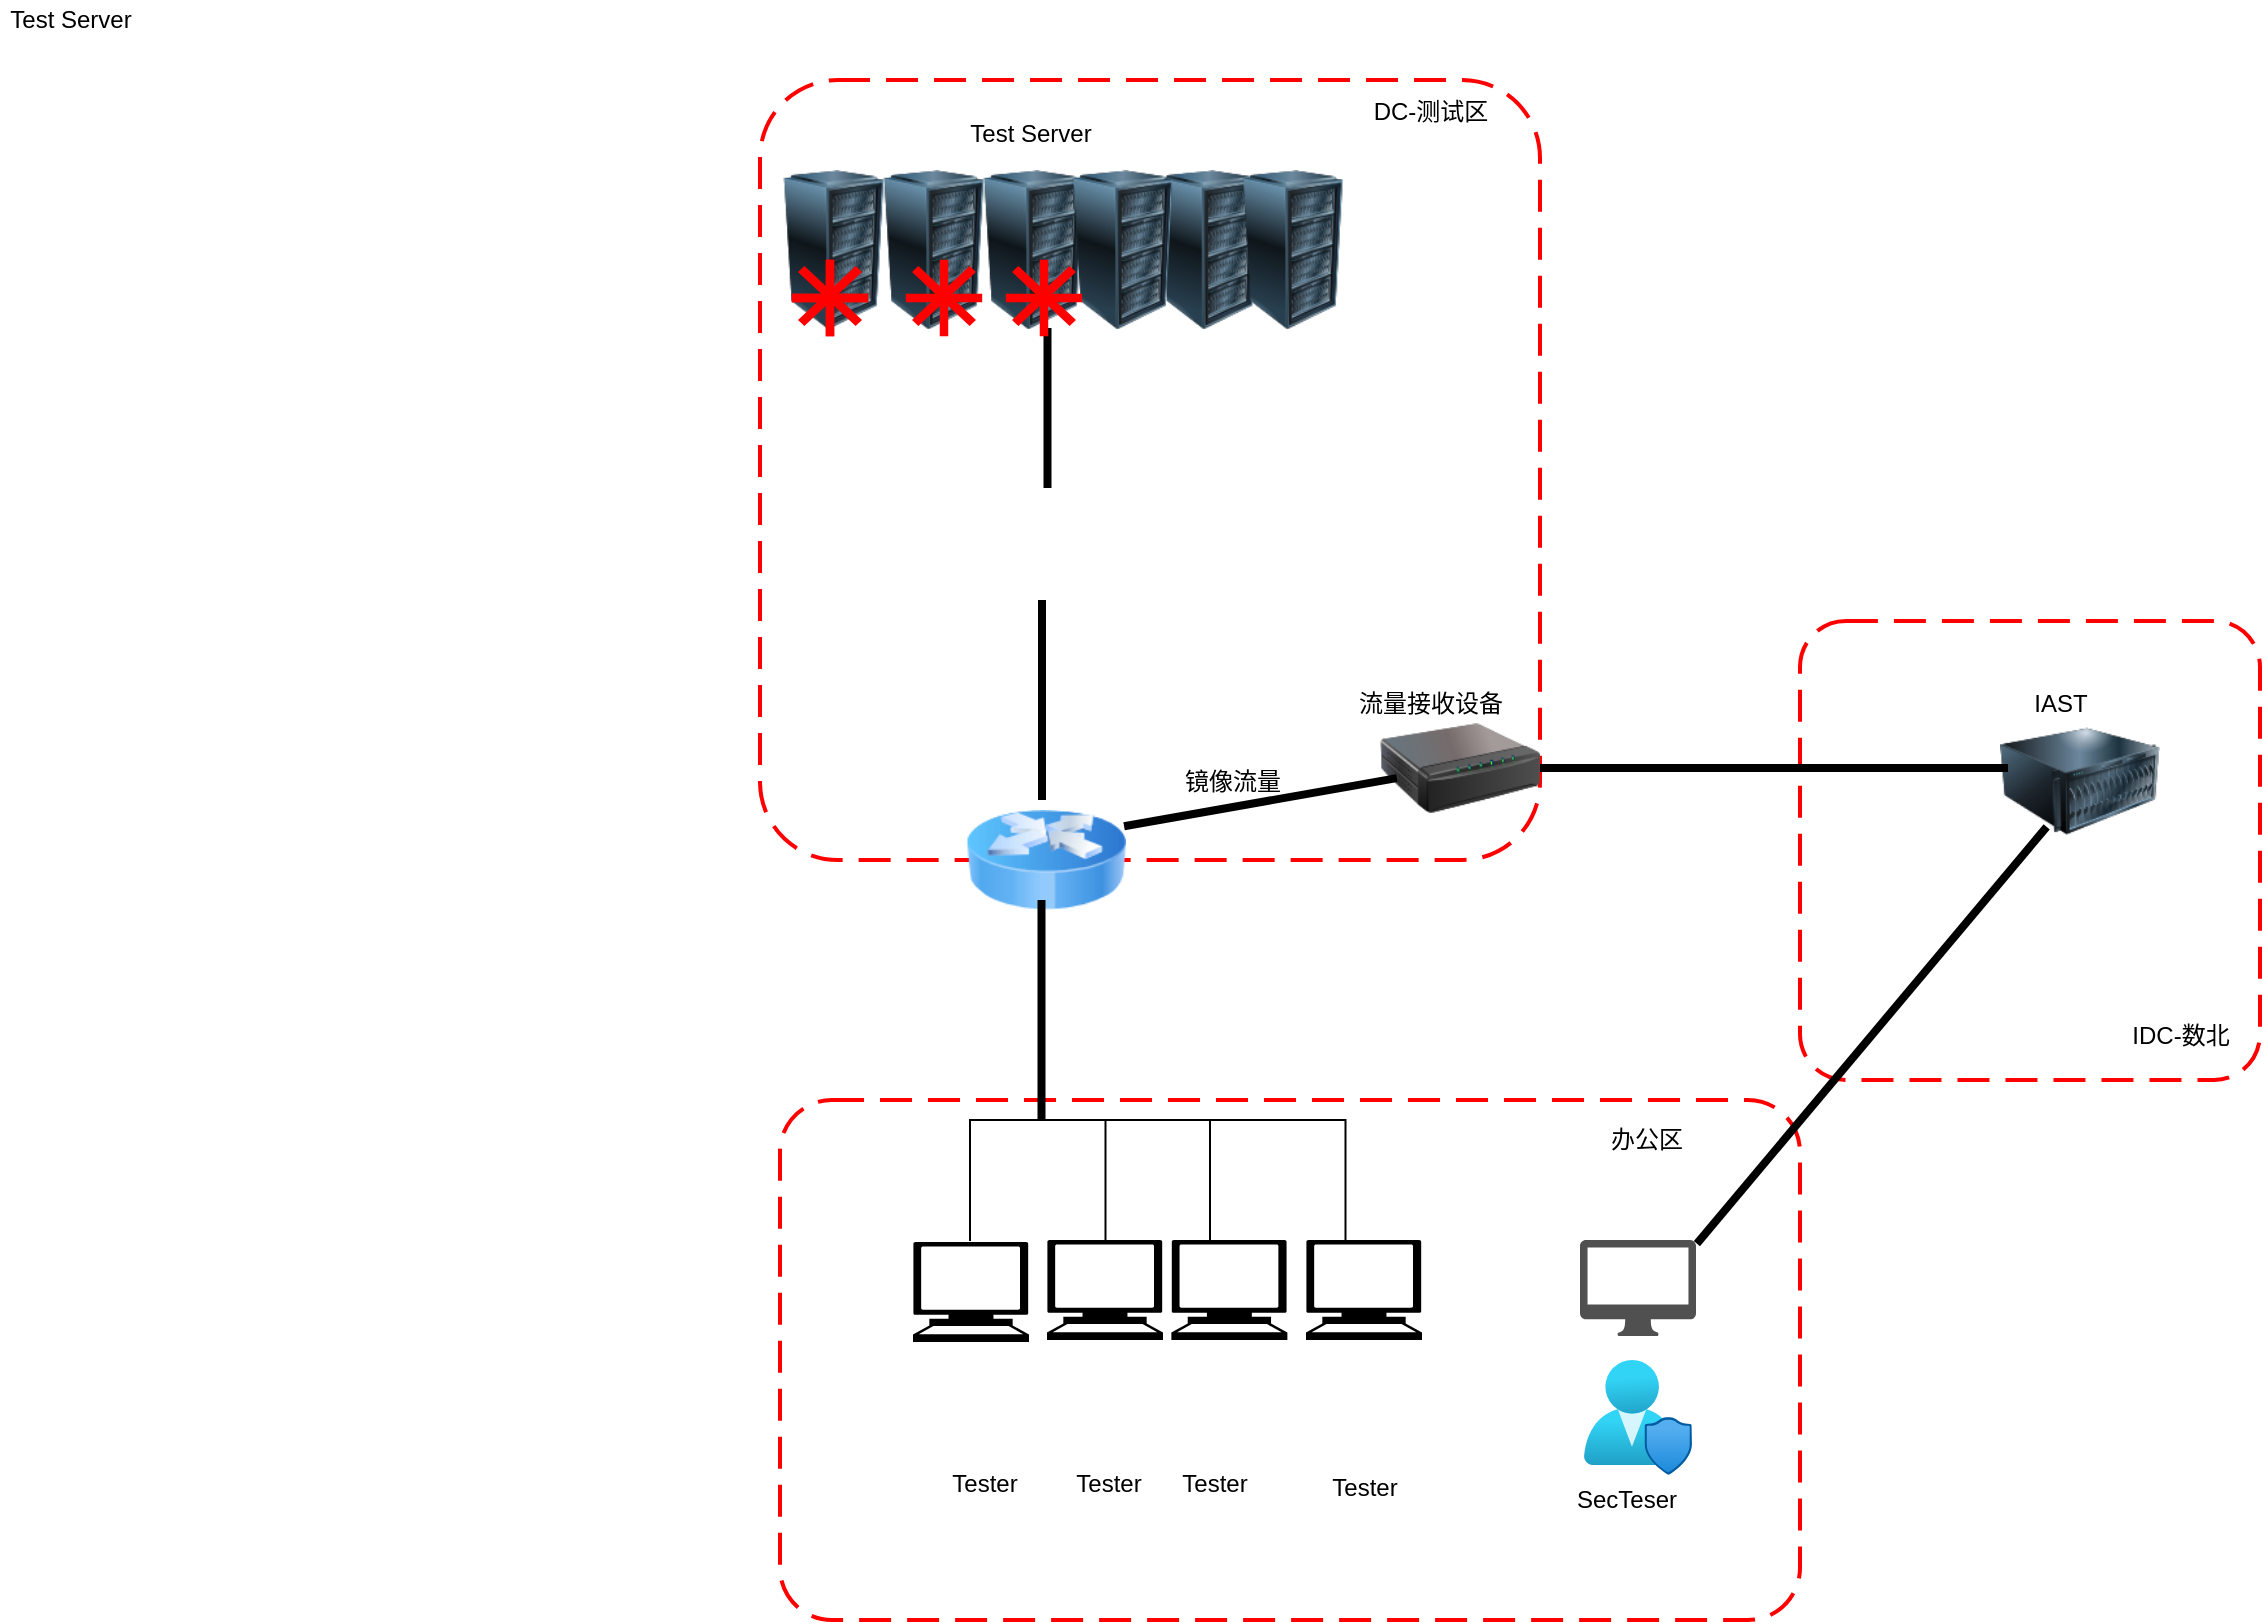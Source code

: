 <mxfile version="13.10.0" type="github">
  <diagram name="Page-1" id="822b0af5-4adb-64df-f703-e8dfc1f81529">
    <mxGraphModel dx="3049" dy="790" grid="1" gridSize="10" guides="1" tooltips="1" connect="1" arrows="1" fold="1" page="1" pageScale="1" pageWidth="1100" pageHeight="850" background="#ffffff" math="0" shadow="0">
      <root>
        <mxCell id="0" />
        <mxCell id="1" parent="0" />
        <mxCell id="K7k0_T_SSJ15ffRAY8dM-1" value="" style="image;html=1;image=img/lib/clip_art/computers/Server_128x128.png" vertex="1" parent="1">
          <mxGeometry x="780" y="400.5" width="80" height="80" as="geometry" />
        </mxCell>
        <mxCell id="K7k0_T_SSJ15ffRAY8dM-4" value="" style="rounded=1;arcSize=10;dashed=1;strokeColor=#ff0000;fillColor=none;gradientColor=none;dashPattern=8 4;strokeWidth=2;" vertex="1" parent="1">
          <mxGeometry x="680" y="360.5" width="230" height="229.5" as="geometry" />
        </mxCell>
        <mxCell id="K7k0_T_SSJ15ffRAY8dM-6" value="" style="rounded=1;arcSize=10;dashed=1;strokeColor=#ff0000;fillColor=none;gradientColor=none;dashPattern=8 4;strokeWidth=2;" vertex="1" parent="1">
          <mxGeometry x="160" y="90" width="390" height="390" as="geometry" />
        </mxCell>
        <mxCell id="K7k0_T_SSJ15ffRAY8dM-7" value="" style="rounded=1;arcSize=10;dashed=1;strokeColor=#ff0000;fillColor=none;gradientColor=none;dashPattern=8 4;strokeWidth=2;" vertex="1" parent="1">
          <mxGeometry x="170" y="600" width="510" height="260" as="geometry" />
        </mxCell>
        <mxCell id="K7k0_T_SSJ15ffRAY8dM-8" value="DC-测试区" style="text;html=1;align=center;verticalAlign=middle;resizable=0;points=[];autosize=1;" vertex="1" parent="1">
          <mxGeometry x="460" y="96" width="70" height="20" as="geometry" />
        </mxCell>
        <mxCell id="K7k0_T_SSJ15ffRAY8dM-9" value="办公区" style="text;html=1;align=center;verticalAlign=middle;resizable=0;points=[];autosize=1;" vertex="1" parent="1">
          <mxGeometry x="578" y="610" width="50" height="20" as="geometry" />
        </mxCell>
        <mxCell id="K7k0_T_SSJ15ffRAY8dM-10" value="" style="shape=image;html=1;verticalAlign=top;verticalLabelPosition=bottom;labelBackgroundColor=#ffffff;imageAspect=0;aspect=fixed;image=https://cdn4.iconfinder.com/data/icons/REALVISTA/project_managment/png/128/tester.png" vertex="1" parent="1">
          <mxGeometry x="241" y="720.5" width="59" height="59" as="geometry" />
        </mxCell>
        <mxCell id="K7k0_T_SSJ15ffRAY8dM-12" value="" style="image;html=1;image=img/lib/clip_art/networking/Print_Server_128x128.png" vertex="1" parent="1">
          <mxGeometry x="470" y="394" width="80" height="80" as="geometry" />
        </mxCell>
        <mxCell id="K7k0_T_SSJ15ffRAY8dM-18" value="" style="image;html=1;image=img/lib/clip_art/computers/Server_Rack_128x128.png" vertex="1" parent="1">
          <mxGeometry x="207" y="135" width="80" height="80" as="geometry" />
        </mxCell>
        <mxCell id="K7k0_T_SSJ15ffRAY8dM-20" value="" style="image;html=1;image=img/lib/clip_art/networking/Router_Icon_128x128.png" vertex="1" parent="1">
          <mxGeometry x="263" y="440" width="80" height="80" as="geometry" />
        </mxCell>
        <mxCell id="K7k0_T_SSJ15ffRAY8dM-24" value="" style="image;html=1;image=img/lib/clip_art/computers/Server_Rack_128x128.png" vertex="1" parent="1">
          <mxGeometry x="157" y="135" width="80" height="80" as="geometry" />
        </mxCell>
        <mxCell id="K7k0_T_SSJ15ffRAY8dM-25" value="" style="image;html=1;image=img/lib/clip_art/computers/Server_Rack_128x128.png" vertex="1" parent="1">
          <mxGeometry x="257" y="135" width="80" height="80" as="geometry" />
        </mxCell>
        <mxCell id="K7k0_T_SSJ15ffRAY8dM-26" value="" style="image;html=1;image=img/lib/clip_art/computers/Server_Rack_128x128.png" vertex="1" parent="1">
          <mxGeometry x="344.75" y="135" width="80" height="80" as="geometry" />
        </mxCell>
        <mxCell id="K7k0_T_SSJ15ffRAY8dM-27" value="" style="image;html=1;image=img/lib/clip_art/computers/Server_Rack_128x128.png" vertex="1" parent="1">
          <mxGeometry x="301.5" y="135" width="80" height="80" as="geometry" />
        </mxCell>
        <mxCell id="K7k0_T_SSJ15ffRAY8dM-28" value="" style="shape=image;html=1;verticalAlign=top;verticalLabelPosition=bottom;labelBackgroundColor=#ffffff;imageAspect=0;aspect=fixed;image=https://cdn4.iconfinder.com/data/icons/logos-brands-5/24/nginx-128.png" vertex="1" parent="1">
          <mxGeometry x="273.25" y="290" width="59.5" height="59.5" as="geometry" />
        </mxCell>
        <mxCell id="K7k0_T_SSJ15ffRAY8dM-37" value="" style="line;strokeWidth=4;direction=south;html=1;perimeter=backbonePerimeter;points=[];outlineConnect=0;" vertex="1" parent="1">
          <mxGeometry x="295.75" y="500" width="10" height="110" as="geometry" />
        </mxCell>
        <mxCell id="K7k0_T_SSJ15ffRAY8dM-38" value="" style="line;strokeWidth=4;direction=south;html=1;perimeter=backbonePerimeter;points=[];outlineConnect=0;" vertex="1" parent="1">
          <mxGeometry x="296" y="350" width="10" height="100" as="geometry" />
        </mxCell>
        <mxCell id="K7k0_T_SSJ15ffRAY8dM-39" value="" style="line;strokeWidth=4;direction=south;html=1;perimeter=backbonePerimeter;points=[];outlineConnect=0;" vertex="1" parent="1">
          <mxGeometry x="298.75" y="214" width="10" height="80" as="geometry" />
        </mxCell>
        <mxCell id="K7k0_T_SSJ15ffRAY8dM-40" value="" style="line;strokeWidth=4;html=1;perimeter=backbonePerimeter;points=[];outlineConnect=0;rotation=-10;" vertex="1" parent="1">
          <mxGeometry x="340.99" y="446.1" width="138.5" height="10" as="geometry" />
        </mxCell>
        <mxCell id="K7k0_T_SSJ15ffRAY8dM-41" value="" style="line;strokeWidth=4;html=1;perimeter=backbonePerimeter;points=[];outlineConnect=0;" vertex="1" parent="1">
          <mxGeometry x="550" y="429" width="234" height="10" as="geometry" />
        </mxCell>
        <mxCell id="K7k0_T_SSJ15ffRAY8dM-42" value="Test Server" style="text;html=1;align=center;verticalAlign=middle;resizable=0;points=[];autosize=1;" vertex="1" parent="1">
          <mxGeometry x="-220" y="50" width="70" height="20" as="geometry" />
        </mxCell>
        <mxCell id="K7k0_T_SSJ15ffRAY8dM-43" value="Test Server" style="text;html=1;align=center;verticalAlign=middle;resizable=0;points=[];autosize=1;" vertex="1" parent="1">
          <mxGeometry x="260" y="107" width="70" height="20" as="geometry" />
        </mxCell>
        <mxCell id="K7k0_T_SSJ15ffRAY8dM-44" value="镜像流量" style="text;html=1;align=center;verticalAlign=middle;resizable=0;points=[];autosize=1;" vertex="1" parent="1">
          <mxGeometry x="365.69" y="430.5" width="60" height="20" as="geometry" />
        </mxCell>
        <mxCell id="K7k0_T_SSJ15ffRAY8dM-46" value="流量接收设备" style="text;html=1;align=center;verticalAlign=middle;resizable=0;points=[];autosize=1;" vertex="1" parent="1">
          <mxGeometry x="449.88" y="392" width="90" height="20" as="geometry" />
        </mxCell>
        <mxCell id="K7k0_T_SSJ15ffRAY8dM-47" value="IAST" style="text;html=1;align=center;verticalAlign=middle;resizable=0;points=[];autosize=1;" vertex="1" parent="1">
          <mxGeometry x="790" y="392" width="40" height="20" as="geometry" />
        </mxCell>
        <mxCell id="K7k0_T_SSJ15ffRAY8dM-48" value="" style="shape=partialRectangle;whiteSpace=wrap;html=1;bottom=1;right=1;left=1;top=0;fillColor=none;routingCenterX=-0.5;rotation=-180;" vertex="1" parent="1">
          <mxGeometry x="265" y="610" width="120" height="60" as="geometry" />
        </mxCell>
        <mxCell id="K7k0_T_SSJ15ffRAY8dM-50" value="" style="shape=partialRectangle;whiteSpace=wrap;html=1;bottom=1;right=1;left=1;top=0;fillColor=none;routingCenterX=-0.5;rotation=-180;" vertex="1" parent="1">
          <mxGeometry x="332.75" y="610" width="120" height="60" as="geometry" />
        </mxCell>
        <mxCell id="K7k0_T_SSJ15ffRAY8dM-51" value="" style="shape=image;html=1;verticalAlign=top;verticalLabelPosition=bottom;labelBackgroundColor=#ffffff;imageAspect=0;aspect=fixed;image=https://cdn4.iconfinder.com/data/icons/REALVISTA/project_managment/png/128/tester.png" vertex="1" parent="1">
          <mxGeometry x="308" y="722.5" width="59" height="59" as="geometry" />
        </mxCell>
        <mxCell id="K7k0_T_SSJ15ffRAY8dM-53" value="" style="shape=image;html=1;verticalAlign=top;verticalLabelPosition=bottom;labelBackgroundColor=#ffffff;imageAspect=0;aspect=fixed;image=https://cdn4.iconfinder.com/data/icons/REALVISTA/project_managment/png/128/tester.png" vertex="1" parent="1">
          <mxGeometry x="360" y="723.5" width="59" height="59" as="geometry" />
        </mxCell>
        <mxCell id="K7k0_T_SSJ15ffRAY8dM-55" value="" style="shape=image;html=1;verticalAlign=top;verticalLabelPosition=bottom;labelBackgroundColor=#ffffff;imageAspect=0;aspect=fixed;image=https://cdn4.iconfinder.com/data/icons/REALVISTA/project_managment/png/128/tester.png" vertex="1" parent="1">
          <mxGeometry x="432" y="724.5" width="59" height="59" as="geometry" />
        </mxCell>
        <mxCell id="K7k0_T_SSJ15ffRAY8dM-58" value="" style="shape=mxgraph.signs.tech.computer;html=1;pointerEvents=1;fillColor=#000000;strokeColor=none;verticalLabelPosition=bottom;verticalAlign=top;align=center;" vertex="1" parent="1">
          <mxGeometry x="236.5" y="671" width="58" height="50" as="geometry" />
        </mxCell>
        <mxCell id="K7k0_T_SSJ15ffRAY8dM-59" value="" style="shape=mxgraph.signs.tech.computer;html=1;pointerEvents=1;fillColor=#000000;strokeColor=none;verticalLabelPosition=bottom;verticalAlign=top;align=center;" vertex="1" parent="1">
          <mxGeometry x="303.5" y="670" width="58" height="50" as="geometry" />
        </mxCell>
        <mxCell id="K7k0_T_SSJ15ffRAY8dM-60" value="" style="shape=mxgraph.signs.tech.computer;html=1;pointerEvents=1;fillColor=#000000;strokeColor=none;verticalLabelPosition=bottom;verticalAlign=top;align=center;" vertex="1" parent="1">
          <mxGeometry x="365.69" y="670" width="58" height="50" as="geometry" />
        </mxCell>
        <mxCell id="K7k0_T_SSJ15ffRAY8dM-61" value="" style="shape=mxgraph.signs.tech.computer;html=1;pointerEvents=1;fillColor=#000000;strokeColor=none;verticalLabelPosition=bottom;verticalAlign=top;align=center;" vertex="1" parent="1">
          <mxGeometry x="433" y="670" width="58" height="50" as="geometry" />
        </mxCell>
        <mxCell id="K7k0_T_SSJ15ffRAY8dM-62" value="" style="pointerEvents=1;shadow=0;dashed=0;html=1;strokeColor=none;fillColor=#505050;labelPosition=center;verticalLabelPosition=bottom;verticalAlign=top;outlineConnect=0;align=center;shape=mxgraph.office.devices.mac_client;" vertex="1" parent="1">
          <mxGeometry x="570" y="670" width="58" height="48" as="geometry" />
        </mxCell>
        <mxCell id="K7k0_T_SSJ15ffRAY8dM-63" value="" style="aspect=fixed;html=1;points=[];align=center;image;fontSize=12;image=img/lib/azure2/management_governance/User_Privacy.svg;" vertex="1" parent="1">
          <mxGeometry x="572" y="730" width="54" height="57.38" as="geometry" />
        </mxCell>
        <mxCell id="K7k0_T_SSJ15ffRAY8dM-65" value="" style="line;strokeWidth=4;html=1;perimeter=backbonePerimeter;points=[];outlineConnect=0;rotation=-50;" vertex="1" parent="1">
          <mxGeometry x="579.86" y="562.62" width="272.08" height="10" as="geometry" />
        </mxCell>
        <mxCell id="K7k0_T_SSJ15ffRAY8dM-69" value="" style="shape=mxgraph.mockup.markup.redX;fillColor=#ff0000;html=1;shadow=0;strokeColor=none;rotation=-225;direction=south;" vertex="1" parent="1">
          <mxGeometry x="237" y="184" width="30" height="30" as="geometry" />
        </mxCell>
        <mxCell id="K7k0_T_SSJ15ffRAY8dM-70" value="" style="shape=mxgraph.mockup.markup.redX;fillColor=#ff0000;html=1;shadow=0;strokeColor=none;rotation=90;" vertex="1" parent="1">
          <mxGeometry x="237" y="182" width="30" height="32" as="geometry" />
        </mxCell>
        <mxCell id="K7k0_T_SSJ15ffRAY8dM-71" value="" style="shape=mxgraph.mockup.markup.redX;fillColor=#ff0000;html=1;shadow=0;strokeColor=none;rotation=-225;direction=south;" vertex="1" parent="1">
          <mxGeometry x="180" y="184" width="30" height="30" as="geometry" />
        </mxCell>
        <mxCell id="K7k0_T_SSJ15ffRAY8dM-72" value="" style="shape=mxgraph.mockup.markup.redX;fillColor=#ff0000;html=1;shadow=0;strokeColor=none;rotation=90;" vertex="1" parent="1">
          <mxGeometry x="180" y="182" width="30" height="32" as="geometry" />
        </mxCell>
        <mxCell id="K7k0_T_SSJ15ffRAY8dM-73" value="" style="shape=mxgraph.mockup.markup.redX;fillColor=#ff0000;html=1;shadow=0;strokeColor=none;rotation=-225;direction=south;" vertex="1" parent="1">
          <mxGeometry x="180" y="184" width="30" height="30" as="geometry" />
        </mxCell>
        <mxCell id="K7k0_T_SSJ15ffRAY8dM-74" value="" style="shape=mxgraph.mockup.markup.redX;fillColor=#ff0000;html=1;shadow=0;strokeColor=none;rotation=-225;direction=south;" vertex="1" parent="1">
          <mxGeometry x="287" y="184" width="30" height="30" as="geometry" />
        </mxCell>
        <mxCell id="K7k0_T_SSJ15ffRAY8dM-75" value="" style="shape=mxgraph.mockup.markup.redX;fillColor=#ff0000;html=1;shadow=0;strokeColor=none;rotation=90;" vertex="1" parent="1">
          <mxGeometry x="287" y="182" width="30" height="32" as="geometry" />
        </mxCell>
        <mxCell id="K7k0_T_SSJ15ffRAY8dM-76" value="" style="image;html=1;image=img/lib/clip_art/computers/Server_Rack_128x128.png" vertex="1" parent="1">
          <mxGeometry x="381.5" y="135" width="90" height="80" as="geometry" />
        </mxCell>
        <mxCell id="K7k0_T_SSJ15ffRAY8dM-77" value="IDC-数北" style="text;html=1;align=center;verticalAlign=middle;resizable=0;points=[];autosize=1;" vertex="1" parent="1">
          <mxGeometry x="840" y="557.89" width="60" height="20" as="geometry" />
        </mxCell>
        <mxCell id="K7k0_T_SSJ15ffRAY8dM-78" value="Tester" style="text;html=1;align=center;verticalAlign=middle;resizable=0;points=[];autosize=1;" vertex="1" parent="1">
          <mxGeometry x="246.75" y="781.5" width="50" height="20" as="geometry" />
        </mxCell>
        <mxCell id="K7k0_T_SSJ15ffRAY8dM-79" value="Tester" style="text;html=1;align=center;verticalAlign=middle;resizable=0;points=[];autosize=1;" vertex="1" parent="1">
          <mxGeometry x="308.75" y="781.5" width="50" height="20" as="geometry" />
        </mxCell>
        <mxCell id="K7k0_T_SSJ15ffRAY8dM-80" value="Tester" style="text;html=1;align=center;verticalAlign=middle;resizable=0;points=[];autosize=1;" vertex="1" parent="1">
          <mxGeometry x="361.5" y="781.5" width="50" height="20" as="geometry" />
        </mxCell>
        <mxCell id="K7k0_T_SSJ15ffRAY8dM-83" value="Tester" style="text;html=1;align=center;verticalAlign=middle;resizable=0;points=[];autosize=1;" vertex="1" parent="1">
          <mxGeometry x="436.5" y="783.5" width="50" height="20" as="geometry" />
        </mxCell>
        <mxCell id="K7k0_T_SSJ15ffRAY8dM-85" value="SecTeser" style="text;html=1;align=center;verticalAlign=middle;resizable=0;points=[];autosize=1;" vertex="1" parent="1">
          <mxGeometry x="558" y="790" width="70" height="20" as="geometry" />
        </mxCell>
      </root>
    </mxGraphModel>
  </diagram>
</mxfile>
